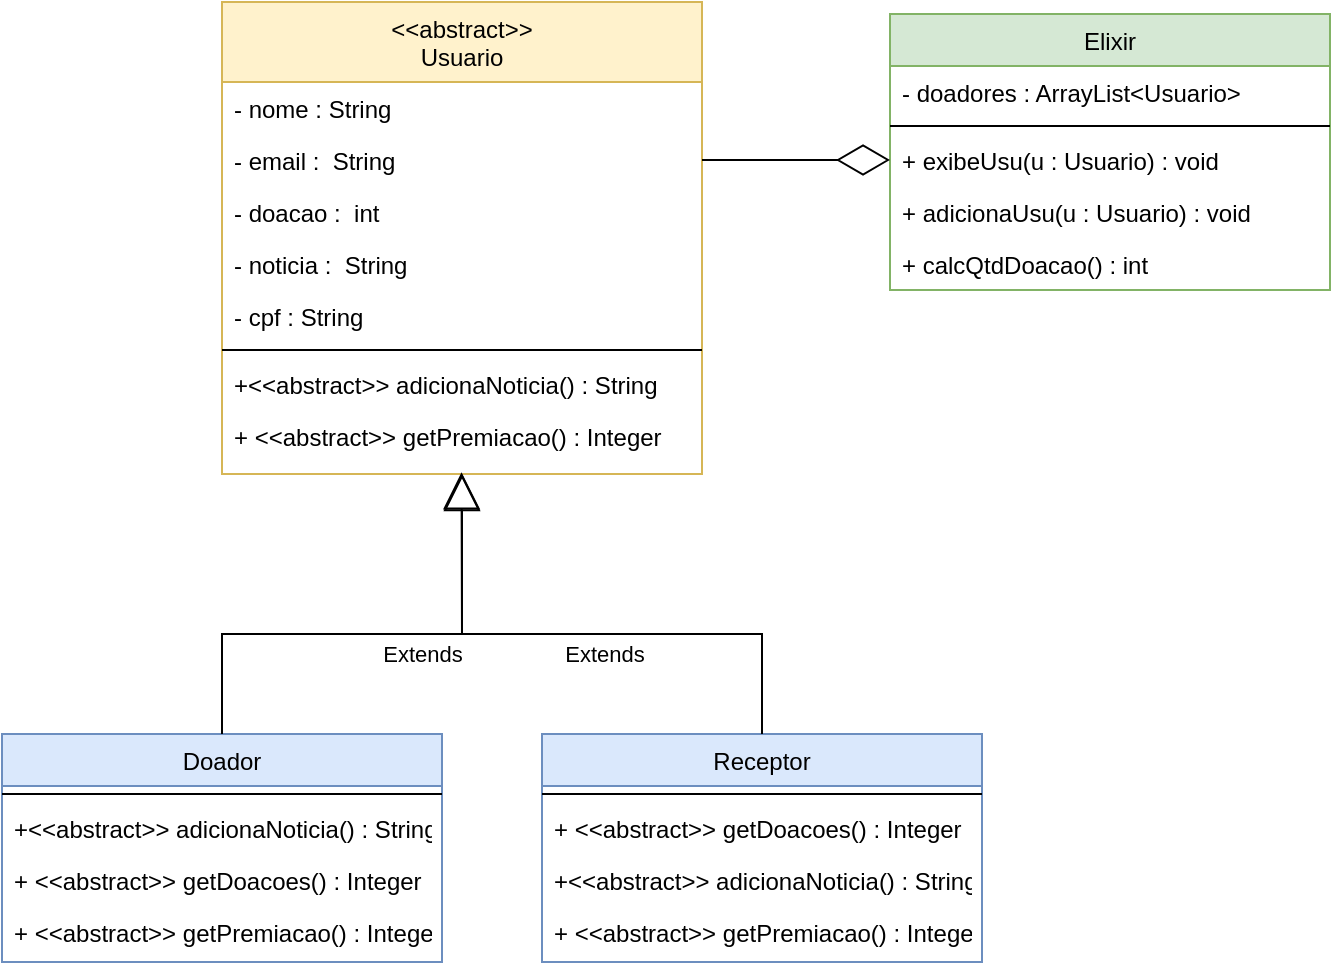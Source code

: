 <mxfile version="20.2.7" type="github">
  <diagram id="aTb-ESIDeMLQZoCs1p53" name="Página-1">
    <mxGraphModel dx="974" dy="533" grid="1" gridSize="10" guides="1" tooltips="1" connect="1" arrows="1" fold="1" page="1" pageScale="1" pageWidth="827" pageHeight="1169" math="0" shadow="0">
      <root>
        <mxCell id="0" />
        <mxCell id="1" parent="0" />
        <mxCell id="b9h8usHBb8SR3x2YlY1s-8" value="Doador" style="swimlane;fontStyle=0;align=center;verticalAlign=top;childLayout=stackLayout;horizontal=1;startSize=26;horizontalStack=0;resizeParent=1;resizeLast=0;collapsible=1;marginBottom=0;rounded=0;shadow=0;strokeWidth=1;fillColor=#dae8fc;strokeColor=#6c8ebf;" parent="1" vertex="1">
          <mxGeometry x="60" y="396" width="220" height="114" as="geometry">
            <mxRectangle x="340" y="380" width="170" height="26" as="alternateBounds" />
          </mxGeometry>
        </mxCell>
        <mxCell id="b9h8usHBb8SR3x2YlY1s-9" value="" style="line;html=1;strokeWidth=1;align=left;verticalAlign=middle;spacingTop=-1;spacingLeft=3;spacingRight=3;rotatable=0;labelPosition=right;points=[];portConstraint=eastwest;" parent="b9h8usHBb8SR3x2YlY1s-8" vertex="1">
          <mxGeometry y="26" width="220" height="8" as="geometry" />
        </mxCell>
        <mxCell id="ENyv0Z4Lefv-EshVkgyZ-6" value="+&lt;&lt;abstract&gt;&gt; adicionaNoticia() : String" style="text;align=left;verticalAlign=top;spacingLeft=4;spacingRight=4;overflow=hidden;rotatable=0;points=[[0,0.5],[1,0.5]];portConstraint=eastwest;" vertex="1" parent="b9h8usHBb8SR3x2YlY1s-8">
          <mxGeometry y="34" width="220" height="26" as="geometry" />
        </mxCell>
        <mxCell id="b9h8usHBb8SR3x2YlY1s-36" value="+ &lt;&lt;abstract&gt;&gt; getDoacoes() : Integer" style="text;align=left;verticalAlign=top;spacingLeft=4;spacingRight=4;overflow=hidden;rotatable=0;points=[[0,0.5],[1,0.5]];portConstraint=eastwest;" parent="b9h8usHBb8SR3x2YlY1s-8" vertex="1">
          <mxGeometry y="60" width="220" height="26" as="geometry" />
        </mxCell>
        <mxCell id="ENyv0Z4Lefv-EshVkgyZ-2" value="+ &lt;&lt;abstract&gt;&gt; getPremiacao() : Integer" style="text;align=left;verticalAlign=top;spacingLeft=4;spacingRight=4;overflow=hidden;rotatable=0;points=[[0,0.5],[1,0.5]];portConstraint=eastwest;" vertex="1" parent="b9h8usHBb8SR3x2YlY1s-8">
          <mxGeometry y="86" width="220" height="26" as="geometry" />
        </mxCell>
        <mxCell id="b9h8usHBb8SR3x2YlY1s-13" value="Elixir" style="swimlane;fontStyle=0;align=center;verticalAlign=top;childLayout=stackLayout;horizontal=1;startSize=26;horizontalStack=0;resizeParent=1;resizeLast=0;collapsible=1;marginBottom=0;rounded=0;shadow=0;strokeWidth=1;fillColor=#d5e8d4;strokeColor=#82b366;" parent="1" vertex="1">
          <mxGeometry x="504" y="36" width="220" height="138" as="geometry">
            <mxRectangle x="550" y="140" width="160" height="26" as="alternateBounds" />
          </mxGeometry>
        </mxCell>
        <mxCell id="b9h8usHBb8SR3x2YlY1s-14" value="- doadores : ArrayList&lt;Usuario&gt;" style="text;align=left;verticalAlign=top;spacingLeft=4;spacingRight=4;overflow=hidden;rotatable=0;points=[[0,0.5],[1,0.5]];portConstraint=eastwest;" parent="b9h8usHBb8SR3x2YlY1s-13" vertex="1">
          <mxGeometry y="26" width="220" height="26" as="geometry" />
        </mxCell>
        <mxCell id="b9h8usHBb8SR3x2YlY1s-15" value="" style="line;html=1;strokeWidth=1;align=left;verticalAlign=middle;spacingTop=-1;spacingLeft=3;spacingRight=3;rotatable=0;labelPosition=right;points=[];portConstraint=eastwest;" parent="b9h8usHBb8SR3x2YlY1s-13" vertex="1">
          <mxGeometry y="52" width="220" height="8" as="geometry" />
        </mxCell>
        <mxCell id="b9h8usHBb8SR3x2YlY1s-16" value="+ exibeUsu(u : Usuario) : void" style="text;align=left;verticalAlign=top;spacingLeft=4;spacingRight=4;overflow=hidden;rotatable=0;points=[[0,0.5],[1,0.5]];portConstraint=eastwest;" parent="b9h8usHBb8SR3x2YlY1s-13" vertex="1">
          <mxGeometry y="60" width="220" height="26" as="geometry" />
        </mxCell>
        <mxCell id="b9h8usHBb8SR3x2YlY1s-17" value="+ adicionaUsu(u : Usuario) : void" style="text;align=left;verticalAlign=top;spacingLeft=4;spacingRight=4;overflow=hidden;rotatable=0;points=[[0,0.5],[1,0.5]];portConstraint=eastwest;" parent="b9h8usHBb8SR3x2YlY1s-13" vertex="1">
          <mxGeometry y="86" width="220" height="26" as="geometry" />
        </mxCell>
        <mxCell id="b9h8usHBb8SR3x2YlY1s-18" value="+ calcQtdDoacao() : int" style="text;align=left;verticalAlign=top;spacingLeft=4;spacingRight=4;overflow=hidden;rotatable=0;points=[[0,0.5],[1,0.5]];portConstraint=eastwest;" parent="b9h8usHBb8SR3x2YlY1s-13" vertex="1">
          <mxGeometry y="112" width="220" height="26" as="geometry" />
        </mxCell>
        <mxCell id="b9h8usHBb8SR3x2YlY1s-19" value="&lt;&lt;abstract&gt;&gt;&#xa;Usuario" style="swimlane;fontStyle=0;align=center;verticalAlign=top;childLayout=stackLayout;horizontal=1;startSize=40;horizontalStack=0;resizeParent=1;resizeLast=0;collapsible=1;marginBottom=0;rounded=0;shadow=0;strokeWidth=1;fillColor=#fff2cc;strokeColor=#d6b656;" parent="1" vertex="1">
          <mxGeometry x="170" y="30" width="240" height="236" as="geometry">
            <mxRectangle x="230" y="140" width="160" height="26" as="alternateBounds" />
          </mxGeometry>
        </mxCell>
        <mxCell id="b9h8usHBb8SR3x2YlY1s-20" value="- nome : String" style="text;align=left;verticalAlign=top;spacingLeft=4;spacingRight=4;overflow=hidden;rotatable=0;points=[[0,0.5],[1,0.5]];portConstraint=eastwest;" parent="b9h8usHBb8SR3x2YlY1s-19" vertex="1">
          <mxGeometry y="40" width="240" height="26" as="geometry" />
        </mxCell>
        <mxCell id="b9h8usHBb8SR3x2YlY1s-21" value="- email :  String" style="text;align=left;verticalAlign=top;spacingLeft=4;spacingRight=4;overflow=hidden;rotatable=0;points=[[0,0.5],[1,0.5]];portConstraint=eastwest;" parent="b9h8usHBb8SR3x2YlY1s-19" vertex="1">
          <mxGeometry y="66" width="240" height="26" as="geometry" />
        </mxCell>
        <mxCell id="b9h8usHBb8SR3x2YlY1s-28" value="- doacao :  int" style="text;align=left;verticalAlign=top;spacingLeft=4;spacingRight=4;overflow=hidden;rotatable=0;points=[[0,0.5],[1,0.5]];portConstraint=eastwest;" parent="b9h8usHBb8SR3x2YlY1s-19" vertex="1">
          <mxGeometry y="92" width="240" height="26" as="geometry" />
        </mxCell>
        <mxCell id="b9h8usHBb8SR3x2YlY1s-30" value="- noticia :  String" style="text;align=left;verticalAlign=top;spacingLeft=4;spacingRight=4;overflow=hidden;rotatable=0;points=[[0,0.5],[1,0.5]];portConstraint=eastwest;" parent="b9h8usHBb8SR3x2YlY1s-19" vertex="1">
          <mxGeometry y="118" width="240" height="26" as="geometry" />
        </mxCell>
        <mxCell id="b9h8usHBb8SR3x2YlY1s-22" value="- cpf : String" style="text;align=left;verticalAlign=top;spacingLeft=4;spacingRight=4;overflow=hidden;rotatable=0;points=[[0,0.5],[1,0.5]];portConstraint=eastwest;" parent="b9h8usHBb8SR3x2YlY1s-19" vertex="1">
          <mxGeometry y="144" width="240" height="26" as="geometry" />
        </mxCell>
        <mxCell id="b9h8usHBb8SR3x2YlY1s-23" value="" style="line;html=1;strokeWidth=1;align=left;verticalAlign=middle;spacingTop=-1;spacingLeft=3;spacingRight=3;rotatable=0;labelPosition=right;points=[];portConstraint=eastwest;" parent="b9h8usHBb8SR3x2YlY1s-19" vertex="1">
          <mxGeometry y="170" width="240" height="8" as="geometry" />
        </mxCell>
        <mxCell id="ISCFeHpsxxFy9J7fNroi-1" value="+&lt;&lt;abstract&gt;&gt; adicionaNoticia() : String" style="text;align=left;verticalAlign=top;spacingLeft=4;spacingRight=4;overflow=hidden;rotatable=0;points=[[0,0.5],[1,0.5]];portConstraint=eastwest;" parent="b9h8usHBb8SR3x2YlY1s-19" vertex="1">
          <mxGeometry y="178" width="240" height="26" as="geometry" />
        </mxCell>
        <mxCell id="ENyv0Z4Lefv-EshVkgyZ-1" value="+ &lt;&lt;abstract&gt;&gt; getPremiacao() : Integer" style="text;align=left;verticalAlign=top;spacingLeft=4;spacingRight=4;overflow=hidden;rotatable=0;points=[[0,0.5],[1,0.5]];portConstraint=eastwest;" vertex="1" parent="b9h8usHBb8SR3x2YlY1s-19">
          <mxGeometry y="204" width="240" height="26" as="geometry" />
        </mxCell>
        <mxCell id="b9h8usHBb8SR3x2YlY1s-25" value="" style="endArrow=diamondThin;endFill=0;endSize=24;html=1;rounded=0;entryX=0;entryY=0.5;entryDx=0;entryDy=0;exitX=1;exitY=0.5;exitDx=0;exitDy=0;" parent="1" source="b9h8usHBb8SR3x2YlY1s-21" target="b9h8usHBb8SR3x2YlY1s-16" edge="1">
          <mxGeometry width="160" relative="1" as="geometry">
            <mxPoint x="420" y="366" as="sourcePoint" />
            <mxPoint x="580" y="366" as="targetPoint" />
          </mxGeometry>
        </mxCell>
        <mxCell id="b9h8usHBb8SR3x2YlY1s-26" value="Extends" style="endArrow=block;endSize=16;endFill=0;html=1;rounded=0;exitX=0.5;exitY=0;exitDx=0;exitDy=0;entryX=0.5;entryY=1;entryDx=0;entryDy=0;" parent="1" source="b9h8usHBb8SR3x2YlY1s-8" edge="1" target="b9h8usHBb8SR3x2YlY1s-19">
          <mxGeometry x="0.199" y="-10" width="160" relative="1" as="geometry">
            <mxPoint x="380" y="296" as="sourcePoint" />
            <mxPoint x="290" y="280" as="targetPoint" />
            <Array as="points">
              <mxPoint x="170" y="346" />
              <mxPoint x="280" y="346" />
              <mxPoint x="290" y="346" />
            </Array>
            <mxPoint as="offset" />
          </mxGeometry>
        </mxCell>
        <mxCell id="b9h8usHBb8SR3x2YlY1s-29" value="Receptor" style="swimlane;fontStyle=0;align=center;verticalAlign=top;childLayout=stackLayout;horizontal=1;startSize=26;horizontalStack=0;resizeParent=1;resizeLast=0;collapsible=1;marginBottom=0;rounded=0;shadow=0;strokeWidth=1;fillColor=#dae8fc;strokeColor=#6c8ebf;" parent="1" vertex="1">
          <mxGeometry x="330" y="396" width="220" height="114" as="geometry">
            <mxRectangle x="340" y="380" width="170" height="26" as="alternateBounds" />
          </mxGeometry>
        </mxCell>
        <mxCell id="b9h8usHBb8SR3x2YlY1s-31" value="" style="line;html=1;strokeWidth=1;align=left;verticalAlign=middle;spacingTop=-1;spacingLeft=3;spacingRight=3;rotatable=0;labelPosition=right;points=[];portConstraint=eastwest;" parent="b9h8usHBb8SR3x2YlY1s-29" vertex="1">
          <mxGeometry y="26" width="220" height="8" as="geometry" />
        </mxCell>
        <mxCell id="b9h8usHBb8SR3x2YlY1s-37" value="+ &lt;&lt;abstract&gt;&gt; getDoacoes() : Integer" style="text;align=left;verticalAlign=top;spacingLeft=4;spacingRight=4;overflow=hidden;rotatable=0;points=[[0,0.5],[1,0.5]];portConstraint=eastwest;" parent="b9h8usHBb8SR3x2YlY1s-29" vertex="1">
          <mxGeometry y="34" width="220" height="26" as="geometry" />
        </mxCell>
        <mxCell id="ENyv0Z4Lefv-EshVkgyZ-7" value="+&lt;&lt;abstract&gt;&gt; adicionaNoticia() : String" style="text;align=left;verticalAlign=top;spacingLeft=4;spacingRight=4;overflow=hidden;rotatable=0;points=[[0,0.5],[1,0.5]];portConstraint=eastwest;" vertex="1" parent="b9h8usHBb8SR3x2YlY1s-29">
          <mxGeometry y="60" width="220" height="26" as="geometry" />
        </mxCell>
        <mxCell id="ENyv0Z4Lefv-EshVkgyZ-3" value="+ &lt;&lt;abstract&gt;&gt; getPremiacao() : Integer" style="text;align=left;verticalAlign=top;spacingLeft=4;spacingRight=4;overflow=hidden;rotatable=0;points=[[0,0.5],[1,0.5]];portConstraint=eastwest;" vertex="1" parent="b9h8usHBb8SR3x2YlY1s-29">
          <mxGeometry y="86" width="220" height="26" as="geometry" />
        </mxCell>
        <mxCell id="b9h8usHBb8SR3x2YlY1s-35" value="Extends" style="endArrow=block;endSize=16;endFill=0;html=1;rounded=0;exitX=0.5;exitY=0;exitDx=0;exitDy=0;entryX=0.499;entryY=1.197;entryDx=0;entryDy=0;entryPerimeter=0;" parent="1" source="b9h8usHBb8SR3x2YlY1s-29" edge="1" target="ENyv0Z4Lefv-EshVkgyZ-1">
          <mxGeometry x="-0.078" y="10" width="160" relative="1" as="geometry">
            <mxPoint x="330" y="356" as="sourcePoint" />
            <mxPoint x="290" y="270" as="targetPoint" />
            <mxPoint as="offset" />
            <Array as="points">
              <mxPoint x="440" y="346" />
              <mxPoint x="290" y="346" />
            </Array>
          </mxGeometry>
        </mxCell>
      </root>
    </mxGraphModel>
  </diagram>
</mxfile>
